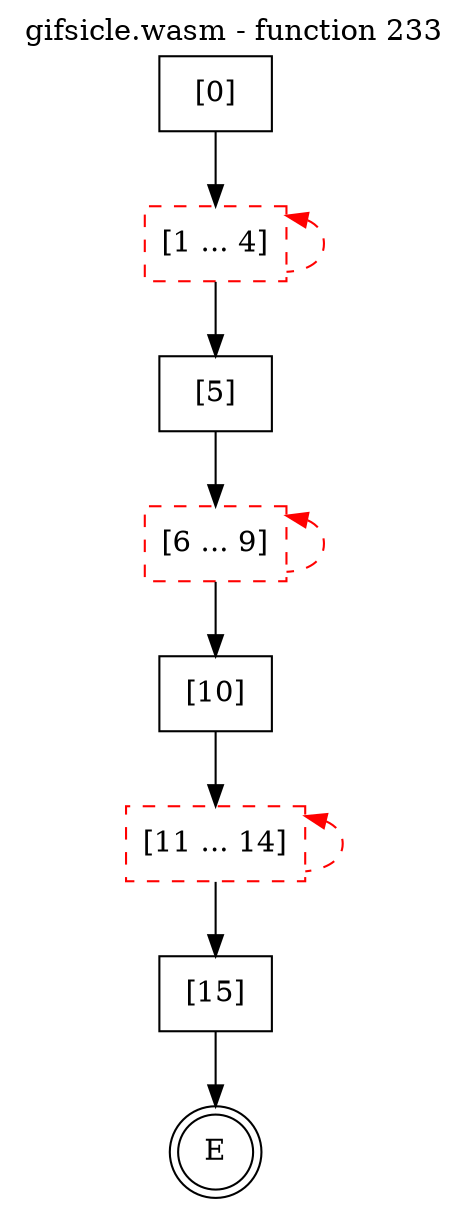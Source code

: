 digraph finite_state_machine {
    label = "gifsicle.wasm - function 233"
    labelloc =  t
    labelfontsize = 16
    labelfontcolor = black
    labelfontname = "Helvetica"
    node [shape = doublecircle]; E ;
    node [shape = box];
    node [shape=box, color=black, style=solid] 0[label="[0]"]
    node [shape=box, color=red, style=dashed] 1[label="[1 ... 4]"]
    node [shape=box, color=black, style=solid] 5[label="[5]"]
    node [shape=box, color=red, style=dashed] 6[label="[6 ... 9]"]
    node [shape=box, color=black, style=solid] 10[label="[10]"]
    node [shape=box, color=red, style=dashed] 11[label="[11 ... 14]"]
    node [shape=box, color=black, style=solid] 15[label="[15]"]
    0 -> 1;
    1 -> 5;
    1 -> 1[style="dashed" color="red" dir=back];
    5 -> 6;
    6 -> 10;
    6 -> 6[style="dashed" color="red" dir=back];
    10 -> 11;
    11 -> 15;
    11 -> 11[style="dashed" color="red" dir=back];
    15 -> E;
}

